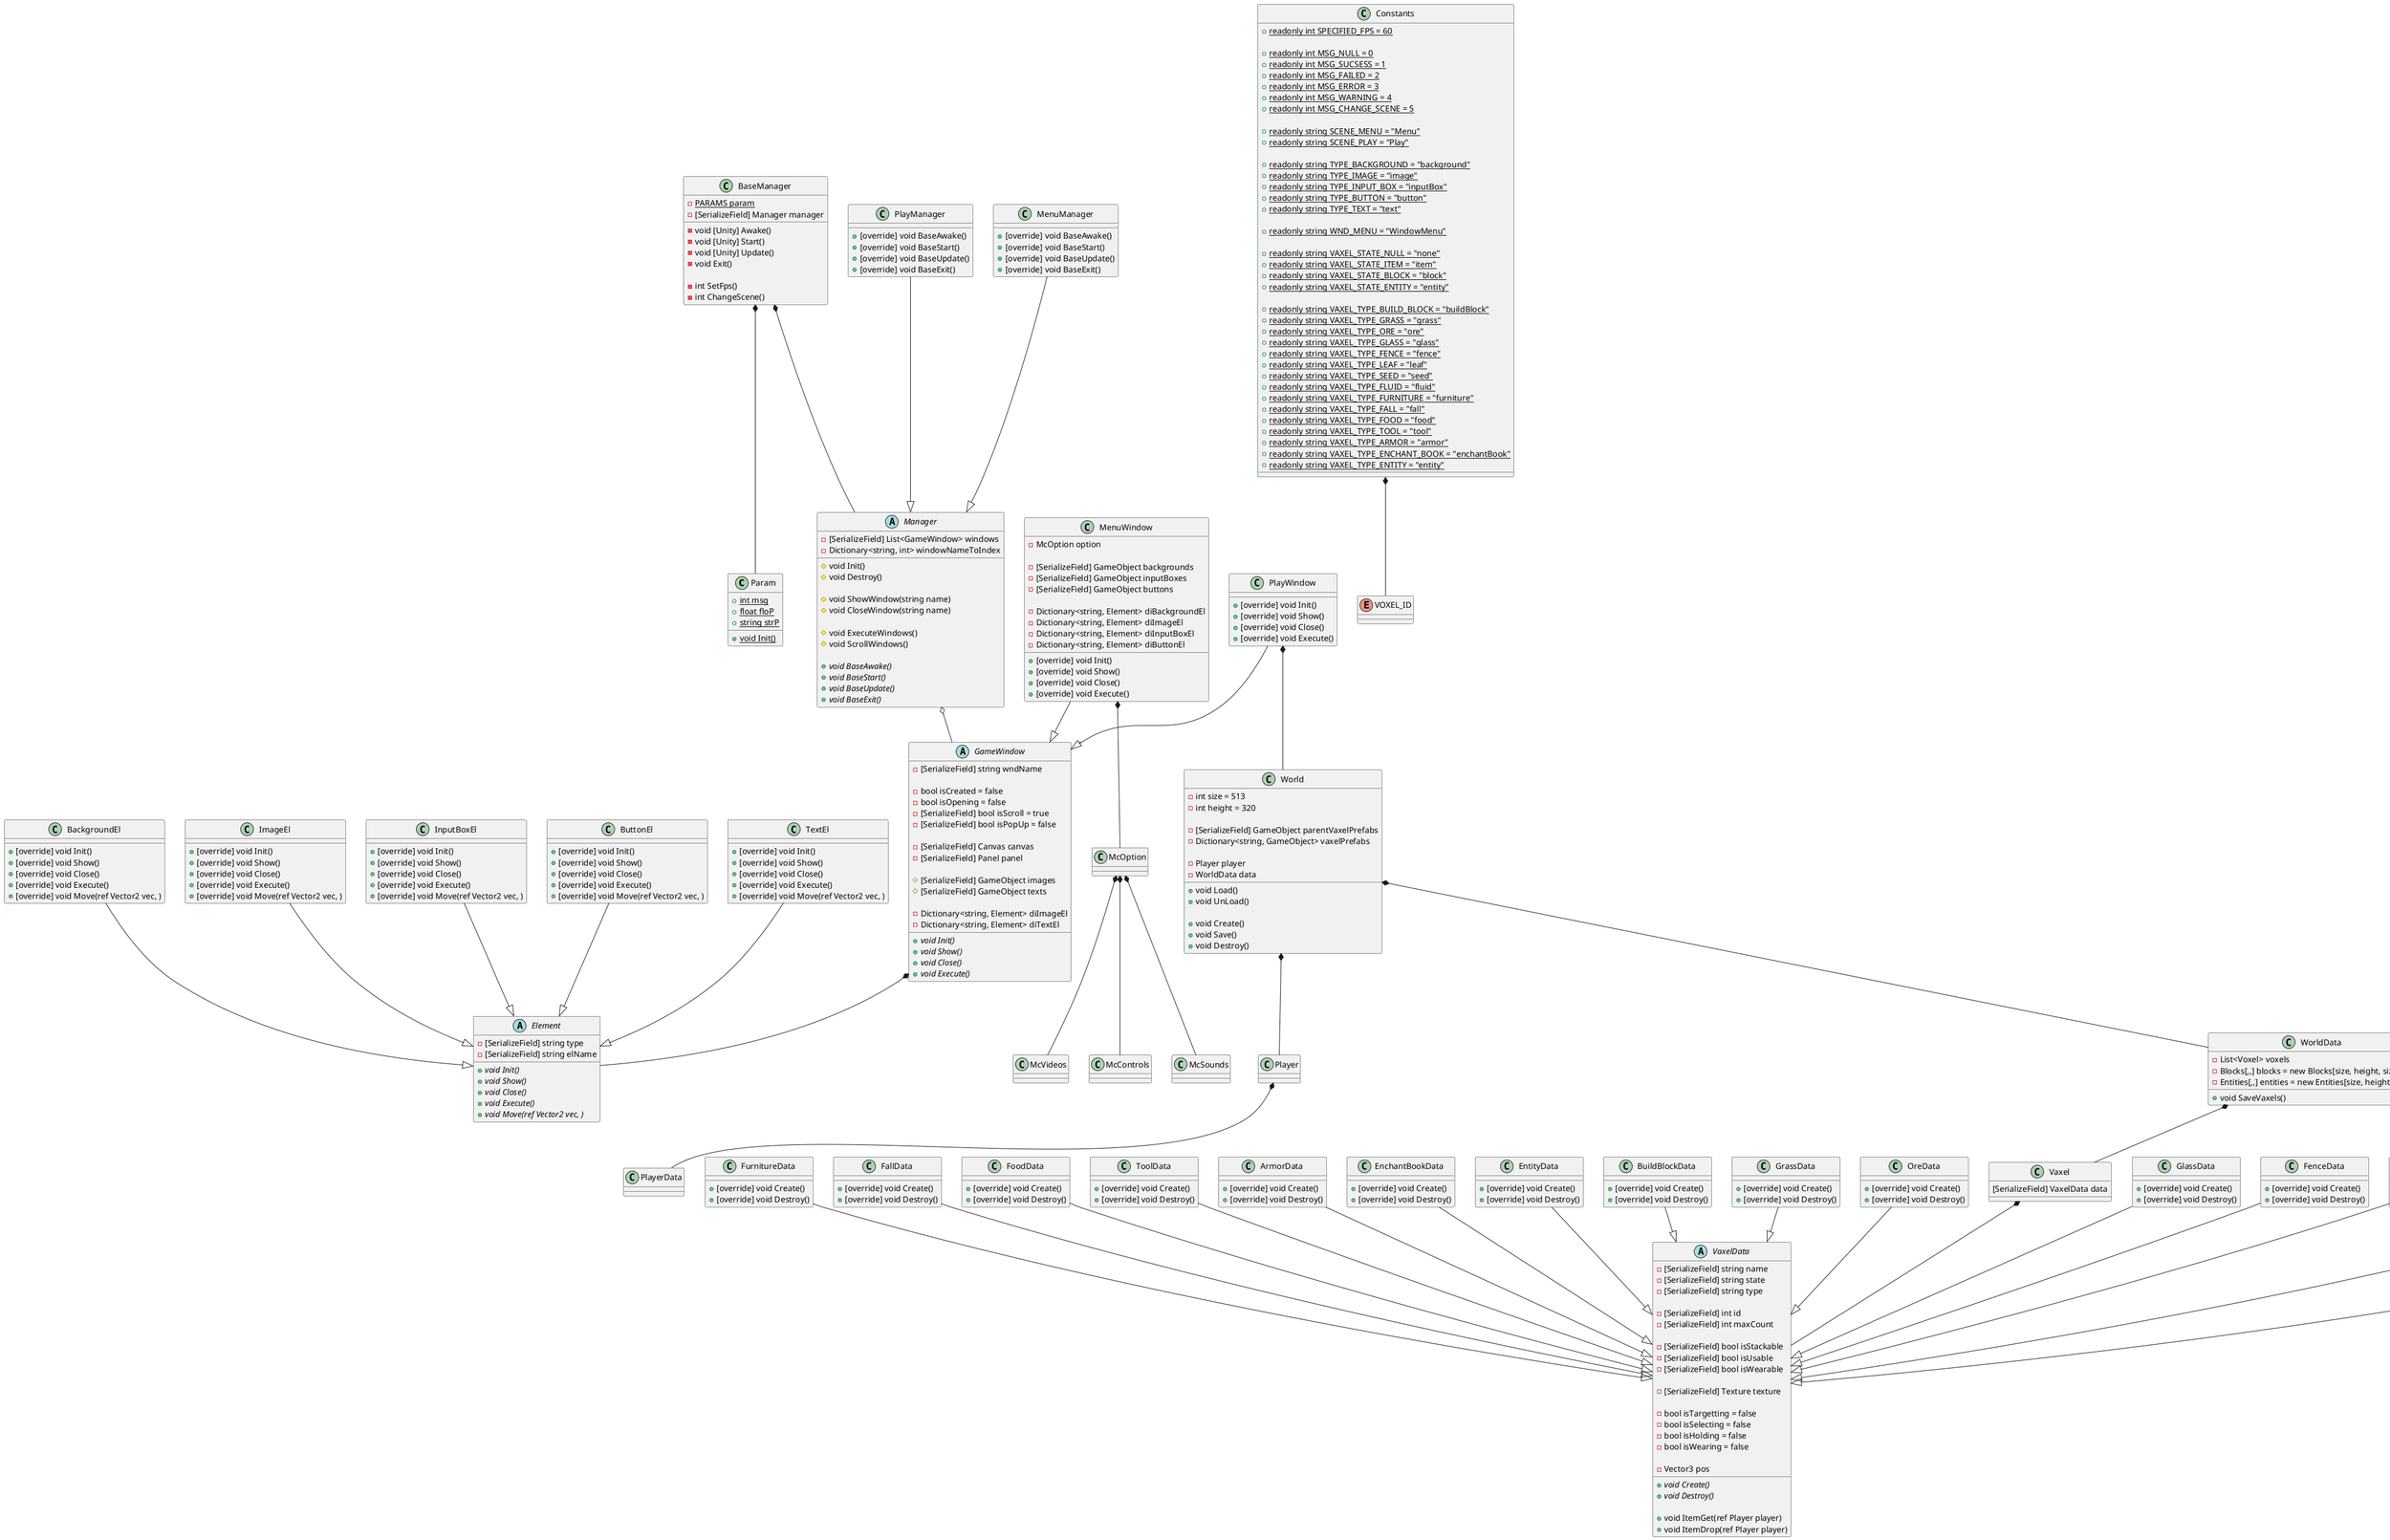 ﻿@startuml Prototype App Base System

class Param
{
    + {static} int msg
    + {static} float floP
    + {static} string strP

    + {static} void Init()
}

enum VOXEL_ID
{

}

Constants *-- VOXEL_ID
class Constants
{
    + {static} readonly int SPECIFIED_FPS = 60

    + {static} readonly int MSG_NULL = 0
    + {static} readonly int MSG_SUCSESS = 1
    + {static} readonly int MSG_FAILED = 2
    + {static} readonly int MSG_ERROR = 3
    + {static} readonly int MSG_WARNING = 4
    + {static} readonly int MSG_CHANGE_SCENE = 5

    + {static} readonly string SCENE_MENU = "Menu"
    + {static} readonly string SCENE_PLAY = "Play"

    + {static} readonly string TYPE_BACKGROUND = "background"
    + {static} readonly string TYPE_IMAGE = "image"
    + {static} readonly string TYPE_INPUT_BOX = "inputBox"
    + {static} readonly string TYPE_BUTTON = "button"
    + {static} readonly string TYPE_TEXT = "text"

    + {static} readonly string WND_MENU = "WindowMenu"

    + {static} readonly string VAXEL_STATE_NULL = "none"
    + {static} readonly string VAXEL_STATE_ITEM = "item"
    + {static} readonly string VAXEL_STATE_BLOCK = "block"
    + {static} readonly string VAXEL_STATE_ENTITY = "entity"

    + {static} readonly string VAXEL_TYPE_BUILD_BLOCK = "buildBlock"
    + {static} readonly string VAXEL_TYPE_GRASS = "grass"
    + {static} readonly string VAXEL_TYPE_ORE = "ore"
    + {static} readonly string VAXEL_TYPE_GLASS = "glass"
    + {static} readonly string VAXEL_TYPE_FENCE = "fence"
    + {static} readonly string VAXEL_TYPE_LEAF = "leaf"
    + {static} readonly string VAXEL_TYPE_SEED = "seed"
    + {static} readonly string VAXEL_TYPE_FLUID = "fluid"
    + {static} readonly string VAXEL_TYPE_FURNITURE = "furniture"
    + {static} readonly string VAXEL_TYPE_FALL = "fall"
    + {static} readonly string VAXEL_TYPE_FOOD = "food"
    + {static} readonly string VAXEL_TYPE_TOOL = "tool"
    + {static} readonly string VAXEL_TYPE_ARMOR = "armor"
    + {static} readonly string VAXEL_TYPE_ENCHANT_BOOK = "enchantBook"
    + {static} readonly string VAXEL_TYPE_ENTITY = "entity"
}

BaseManager *-- Param
BaseManager *-- Manager
class BaseManager
{
    - {static} PARAMS param
    - [SerializeField] Manager manager

    - void [Unity] Awake()
    - void [Unity] Start()
    - void [Unity] Update()
    - void Exit()

    - int SetFps()
    - int ChangeScene()
}

abstract class Element
{
    - [SerializeField] string type
    - [SerializeField] string elName

    + {abstract} void Init()
    + {abstract} void Show()
    + {abstract} void Close()
    + {abstract} void Execute()
    + {abstract} void Move(ref Vector2 vec, )
}

BackgroundEl --|> Element
class BackgroundEl
{
    + [override] void Init()
    + [override] void Show()
    + [override] void Close()   
    + [override] void Execute()
    + [override] void Move(ref Vector2 vec, )
}

ImageEl --|> Element
class ImageEl
{
    + [override] void Init()
    + [override] void Show()
    + [override] void Close()   
    + [override] void Execute()
    + [override] void Move(ref Vector2 vec, )
}

InputBoxEl --|> Element
class InputBoxEl
{
    + [override] void Init()
    + [override] void Show()
    + [override] void Close()   
    + [override] void Execute()
    + [override] void Move(ref Vector2 vec, )
}

ButtonEl --|> Element
class ButtonEl
{
    + [override] void Init()
    + [override] void Show()
    + [override] void Close()   
    + [override] void Execute()
    + [override] void Move(ref Vector2 vec, )
}

TextEl --|> Element
class TextEl
{
    + [override] void Init()
    + [override] void Show()
    + [override] void Close()   
    + [override] void Execute()
    + [override] void Move(ref Vector2 vec, )
}

GameWindow *-- Element
abstract class GameWindow
{
    - [SerializeField] string wndName

    - bool isCreated = false
    - bool isOpening = false
    - [SerializeField] bool isScroll = true
    - [SerializeField] bool isPopUp = false

    - [SerializeField] Canvas canvas
    - [SerializeField] Panel panel

    # [SerializeField] GameObject images
    # [SerializeField] GameObject texts

    - Dictionary<string, Element> diImageEl
    - Dictionary<string, Element> diTextEl

    + {abstract} void Init()
    + {abstract} void Show()
    + {abstract} void Close()
    + {abstract} void Execute()
}

MenuWindow *-- McOption
MenuWindow --|> GameWindow
class MenuWindow
{
    - McOption option

    - [SerializeField] GameObject backgrounds
    - [SerializeField] GameObject inputBoxes
    - [SerializeField] GameObject buttons

    - Dictionary<string, Element> diBackgroundEl
    - Dictionary<string, Element> diImageEl
    - Dictionary<string, Element> diInputBoxEl
    - Dictionary<string, Element> diButtonEl

    + [override] void Init()
    + [override] void Show()
    + [override] void Close()
    + [override] void Execute()
}

class McVideos
{

}

class McControls
{

}

class McSounds
{

}

McOption *-- McVideos
McOption *-- McControls
McOption *-- McSounds
class McOption
{

}

PlayWindow *-- World
PlayWindow --|> GameWindow
class PlayWindow
{
    + [override] void Init()
    + [override] void Show()
    + [override] void Close()
    + [override] void Execute()
}

Vaxel *-- VaxelData
class Vaxel
{
    [SerializeField] VaxelData data
}

abstract class VaxelData
{
    - [SerializeField] string name
    - [SerializeField] string state
    - [SerializeField] string type

    - [SerializeField] int id
    - [SerializeField] int maxCount

    - [SerializeField] bool isStackable
    - [SerializeField] bool isUsable
    - [SerializeField] bool isWearable

    - [SerializeField] Texture texture

    - bool isTargetting = false
    - bool isSelecting = false
    - bool isHolding = false
    - bool isWearing = false

    - Vector3 pos

    + {abstract} void Create()
    + {abstract} void Destroy()

    + void ItemGet(ref Player player)
    + void ItemDrop(ref Player player)
}

BuildBlockData --|> VaxelData
class BuildBlockData
{
    + [override] void Create()
    + [override] void Destroy()
}

GrassData --|> VaxelData
class GrassData
{
    + [override] void Create()
    + [override] void Destroy()
}

OreData --|> VaxelData
class OreData
{
    + [override] void Create()
    + [override] void Destroy()
}

GlassData --|> VaxelData
class GlassData
{
    + [override] void Create()
    + [override] void Destroy()
}

FenceData --|> VaxelData
class FenceData
{
    + [override] void Create()
    + [override] void Destroy()
}

LeafData --|> VaxelData
class LeafData
{
    + [override] void Create()
    + [override] void Destroy()
}

SeedData --|> VaxelData
class SeedData
{
    + [override] void Create()
    + [override] void Destroy()
}

FluidData --|> VaxelData
class FluidData
{
    + [override] void Create()
    + [override] void Destroy()
}

FurnitureData --|> VaxelData
class FurnitureData
{
    + [override] void Create()
    + [override] void Destroy()
}

FallData --|> VaxelData
class FallData
{
    + [override] void Create()
    + [override] void Destroy()
}

FoodData --|> VaxelData
class FoodData
{
    + [override] void Create()
    + [override] void Destroy()
}

ToolData --|> VaxelData
class ToolData
{
    + [override] void Create()
    + [override] void Destroy()
}

ArmorData --|> VaxelData
class ArmorData
{
    + [override] void Create()
    + [override] void Destroy()
}

EnchantBookData --|> VaxelData
class EnchantBookData
{
    + [override] void Create()
    + [override] void Destroy()
}

EntityData --|> VaxelData
class EntityData
{
    + [override] void Create()
    + [override] void Destroy()
}

class PlayerData
{

}

Player *-- PlayerData
class Player
{

}

class Blocks
{
    - List<Voxel> existingVoxel
}

class Entities
{
    - List<Voxel> existingVoxel
}

WorldData *-- Blocks
WorldData *-- Entities
WorldData *-- Vaxel
class WorldData
{
    - List<Voxel> voxels
    - Blocks[,,] blocks = new Blocks[size, height, size]
    - Entities[,,] entities = new Entities[size, height, size]

    + void SaveVaxels()
}

World *-- Player
World *-- WorldData
class World
{
    - int size = 513
    - int height = 320

    - [SerializeField] GameObject parentVaxelPrefabs
    - Dictionary<string, GameObject> vaxelPrefabs

    - Player player
    - WorldData data

    + void Load()
    + void UnLoad()

    + void Create()
    + void Save()
    + void Destroy()
}

Manager o-- GameWindow
abstract class Manager
{
    - [SerializeField] List<GameWindow> windows
    - Dictionary<string, int> windowNameToIndex

    # void Init()
    # void Destroy()

    # void ShowWindow(string name)
    # void CloseWindow(string name)

    # void ExecuteWindows()
    # void ScrollWindows()

    + {abstract} void BaseAwake()
    + {abstract} void BaseStart()
    + {abstract} void BaseUpdate()
    + {abstract} void BaseExit()
}

MenuManager --|> Manager
class MenuManager
{
    + [override] void BaseAwake()
    + [override] void BaseStart()
    + [override] void BaseUpdate()
    + [override] void BaseExit()
}

PlayManager --|> Manager
class PlayManager
{
    + [override] void BaseAwake()
    + [override] void BaseStart()
    + [override] void BaseUpdate()
    + [override] void BaseExit()
}


@enduml